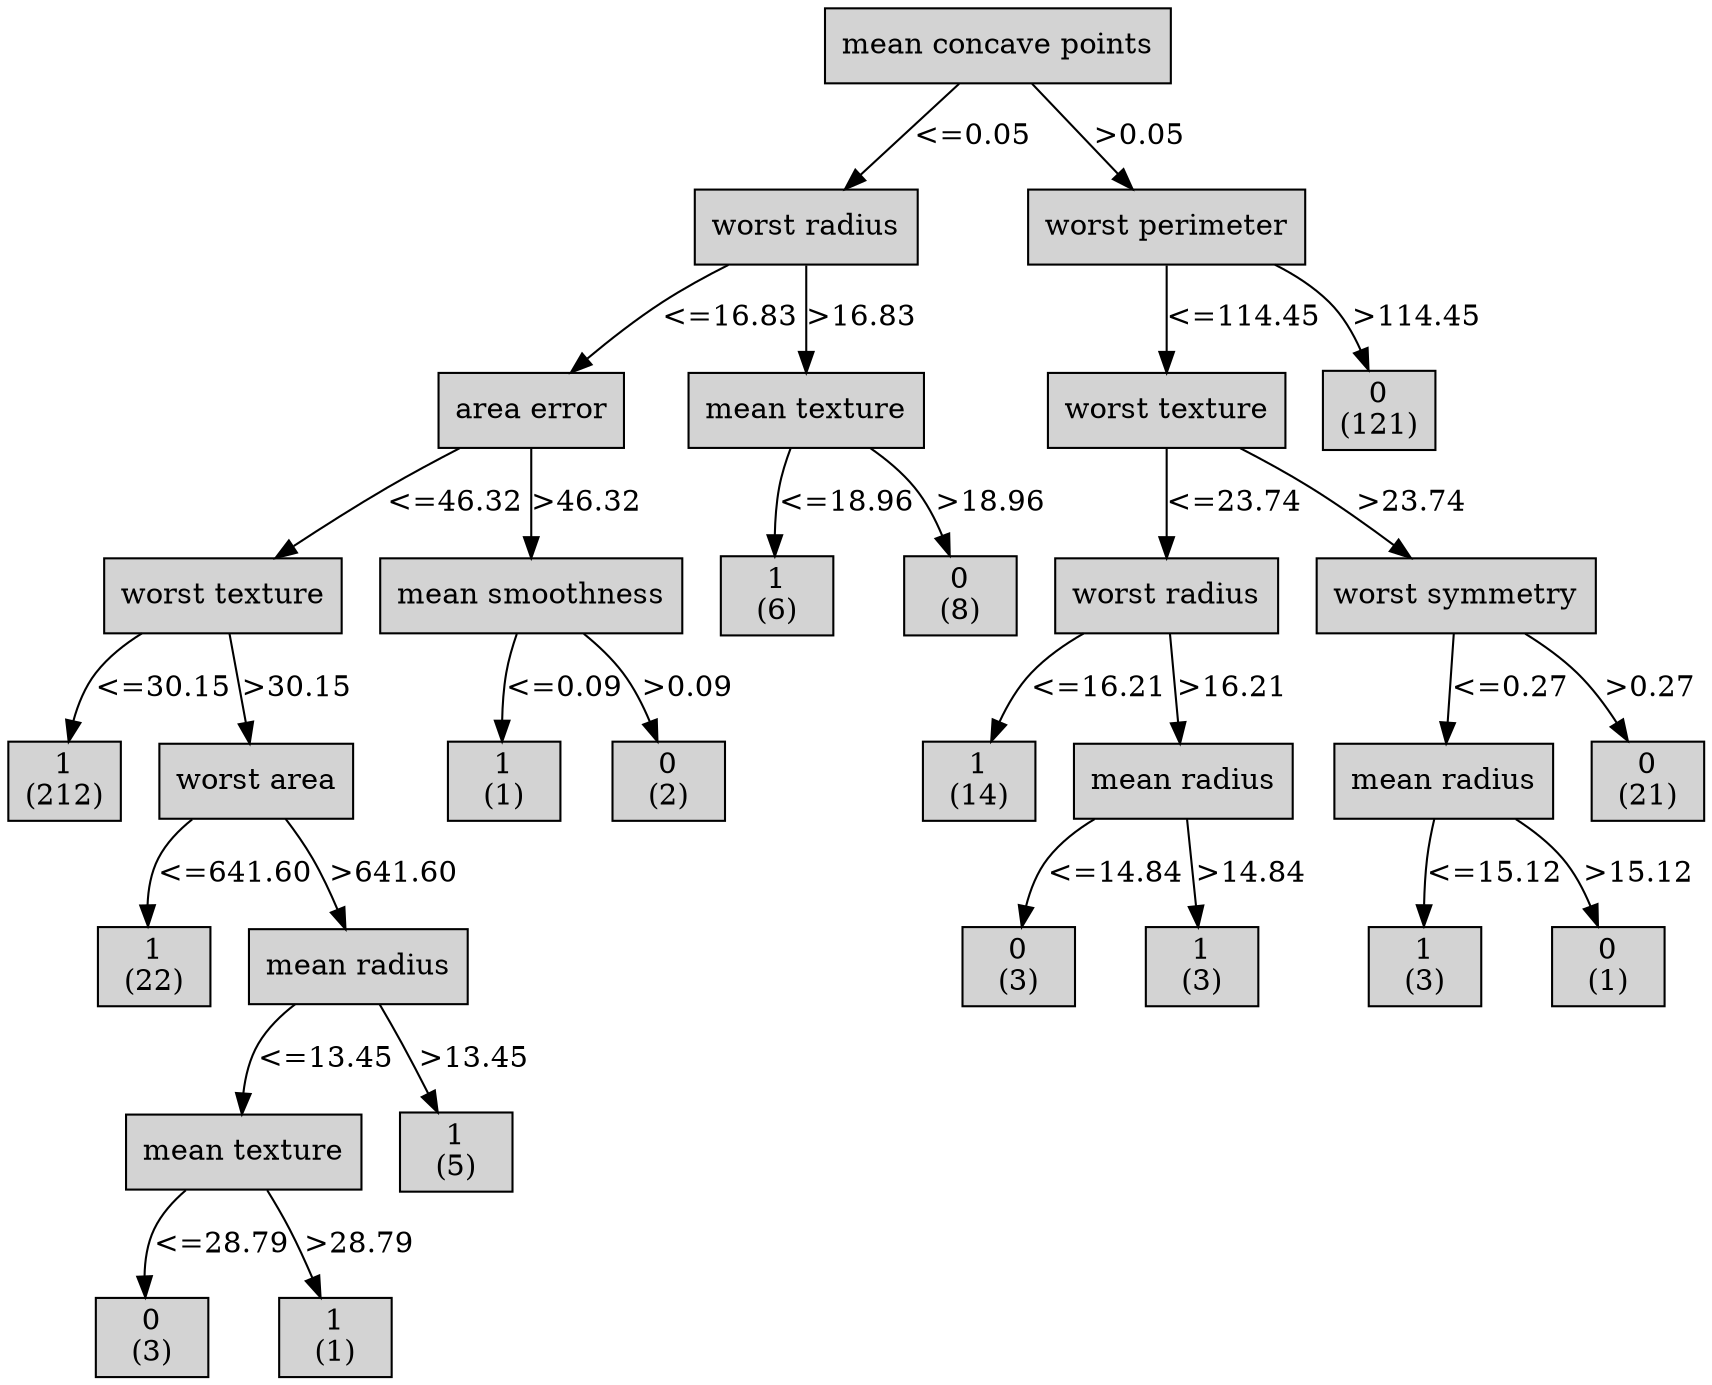 digraph ID3_Tree {
"0" [shape=box, style=filled, label="mean concave points
", weight=1]
"1" [shape=box, style=filled, label="worst radius
", weight=2]
0 -> 1 [ label = "<=0.05"];
"2" [shape=box, style=filled, label="area error
", weight=3]
1 -> 2 [ label = "<=16.83"];
"3" [shape=box, style=filled, label="worst texture
", weight=4]
2 -> 3 [ label = "<=46.32"];
"4" [shape=box, style=filled, label="1
(212)
", weight=5]
3 -> 4 [ label = "<=30.15"];
"5" [shape=box, style=filled, label="worst area
", weight=5]
3 -> 5 [ label = ">30.15"];
"6" [shape=box, style=filled, label="1
(22)
", weight=6]
5 -> 6 [ label = "<=641.60"];
"7" [shape=box, style=filled, label="mean radius
", weight=6]
5 -> 7 [ label = ">641.60"];
"8" [shape=box, style=filled, label="mean texture
", weight=7]
7 -> 8 [ label = "<=13.45"];
"9" [shape=box, style=filled, label="0
(3)
", weight=8]
8 -> 9 [ label = "<=28.79"];
"10" [shape=box, style=filled, label="1
(1)
", weight=8]
8 -> 10 [ label = ">28.79"];
"11" [shape=box, style=filled, label="1
(5)
", weight=7]
7 -> 11 [ label = ">13.45"];
"12" [shape=box, style=filled, label="mean smoothness
", weight=4]
2 -> 12 [ label = ">46.32"];
"13" [shape=box, style=filled, label="1
(1)
", weight=5]
12 -> 13 [ label = "<=0.09"];
"14" [shape=box, style=filled, label="0
(2)
", weight=5]
12 -> 14 [ label = ">0.09"];
"15" [shape=box, style=filled, label="mean texture
", weight=3]
1 -> 15 [ label = ">16.83"];
"16" [shape=box, style=filled, label="1
(6)
", weight=4]
15 -> 16 [ label = "<=18.96"];
"17" [shape=box, style=filled, label="0
(8)
", weight=4]
15 -> 17 [ label = ">18.96"];
"18" [shape=box, style=filled, label="worst perimeter
", weight=2]
0 -> 18 [ label = ">0.05"];
"19" [shape=box, style=filled, label="worst texture
", weight=3]
18 -> 19 [ label = "<=114.45"];
"20" [shape=box, style=filled, label="worst radius
", weight=4]
19 -> 20 [ label = "<=23.74"];
"21" [shape=box, style=filled, label="1
(14)
", weight=5]
20 -> 21 [ label = "<=16.21"];
"22" [shape=box, style=filled, label="mean radius
", weight=5]
20 -> 22 [ label = ">16.21"];
"23" [shape=box, style=filled, label="0
(3)
", weight=6]
22 -> 23 [ label = "<=14.84"];
"24" [shape=box, style=filled, label="1
(3)
", weight=6]
22 -> 24 [ label = ">14.84"];
"25" [shape=box, style=filled, label="worst symmetry
", weight=4]
19 -> 25 [ label = ">23.74"];
"26" [shape=box, style=filled, label="mean radius
", weight=5]
25 -> 26 [ label = "<=0.27"];
"27" [shape=box, style=filled, label="1
(3)
", weight=6]
26 -> 27 [ label = "<=15.12"];
"28" [shape=box, style=filled, label="0
(1)
", weight=6]
26 -> 28 [ label = ">15.12"];
"29" [shape=box, style=filled, label="0
(21)
", weight=5]
25 -> 29 [ label = ">0.27"];
"30" [shape=box, style=filled, label="0
(121)
", weight=3]
18 -> 30 [ label = ">114.45"];
{rank=same; 0;};
{rank=same; 1;18;};
{rank=same; 2;15;19;30;};
{rank=same; 3;12;16;17;20;25;};
{rank=same; 4;5;13;14;21;22;26;29;};
{rank=same; 6;7;23;24;27;28;};
{rank=same; 8;11;};
{rank=same; 9;10;};
}